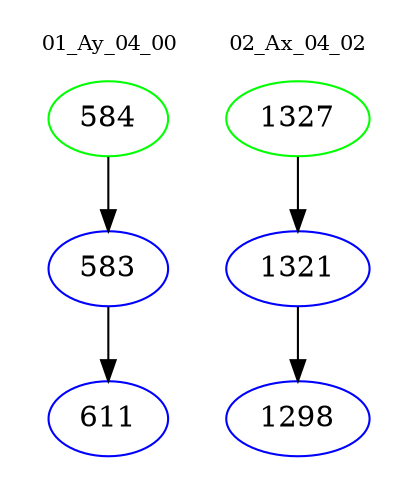 digraph{
subgraph cluster_0 {
color = white
label = "01_Ay_04_00";
fontsize=10;
T0_584 [label="584", color="green"]
T0_584 -> T0_583 [color="black"]
T0_583 [label="583", color="blue"]
T0_583 -> T0_611 [color="black"]
T0_611 [label="611", color="blue"]
}
subgraph cluster_1 {
color = white
label = "02_Ax_04_02";
fontsize=10;
T1_1327 [label="1327", color="green"]
T1_1327 -> T1_1321 [color="black"]
T1_1321 [label="1321", color="blue"]
T1_1321 -> T1_1298 [color="black"]
T1_1298 [label="1298", color="blue"]
}
}
